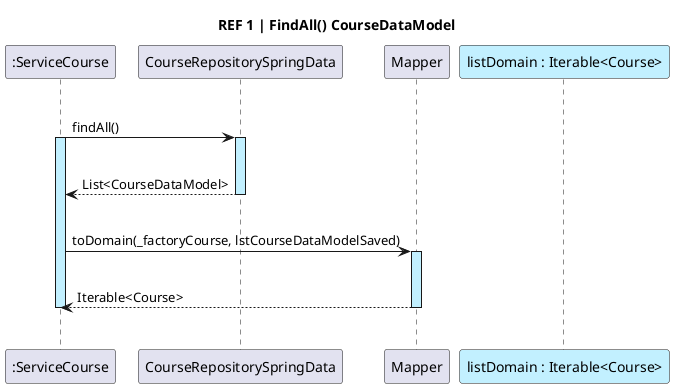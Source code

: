 @startuml
title "REF 1 | FindAll() CourseDataModel"

participant ":ServiceCourse" as Service
participant "CourseRepositorySpringData" as Repository
participant "Mapper" as PDM
skinparam sequenceLifeLineBackgroundColor #application
|||

Service-> Repository++: findAll()
Service ++
|||
Repository --> Service --: List<CourseDataModel>
|||
Service -> PDM ++: toDomain(_factoryCourse, lstCourseDataModelSaved)
|||
PDM --> Service --: Iterable<Course>
Service --
|||


participant "listDomain : Iterable<Course>" as DomainList #application

@enduml